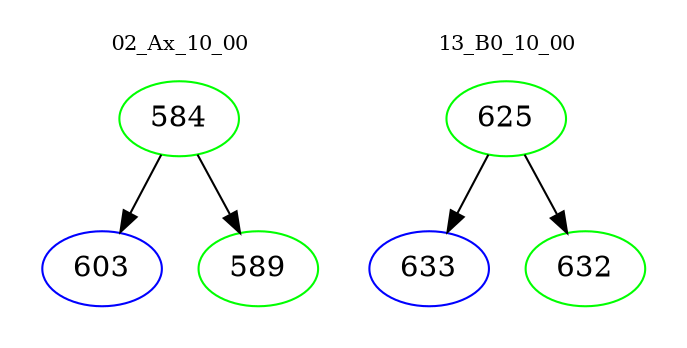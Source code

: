 digraph{
subgraph cluster_0 {
color = white
label = "02_Ax_10_00";
fontsize=10;
T0_584 [label="584", color="green"]
T0_584 -> T0_603 [color="black"]
T0_603 [label="603", color="blue"]
T0_584 -> T0_589 [color="black"]
T0_589 [label="589", color="green"]
}
subgraph cluster_1 {
color = white
label = "13_B0_10_00";
fontsize=10;
T1_625 [label="625", color="green"]
T1_625 -> T1_633 [color="black"]
T1_633 [label="633", color="blue"]
T1_625 -> T1_632 [color="black"]
T1_632 [label="632", color="green"]
}
}
